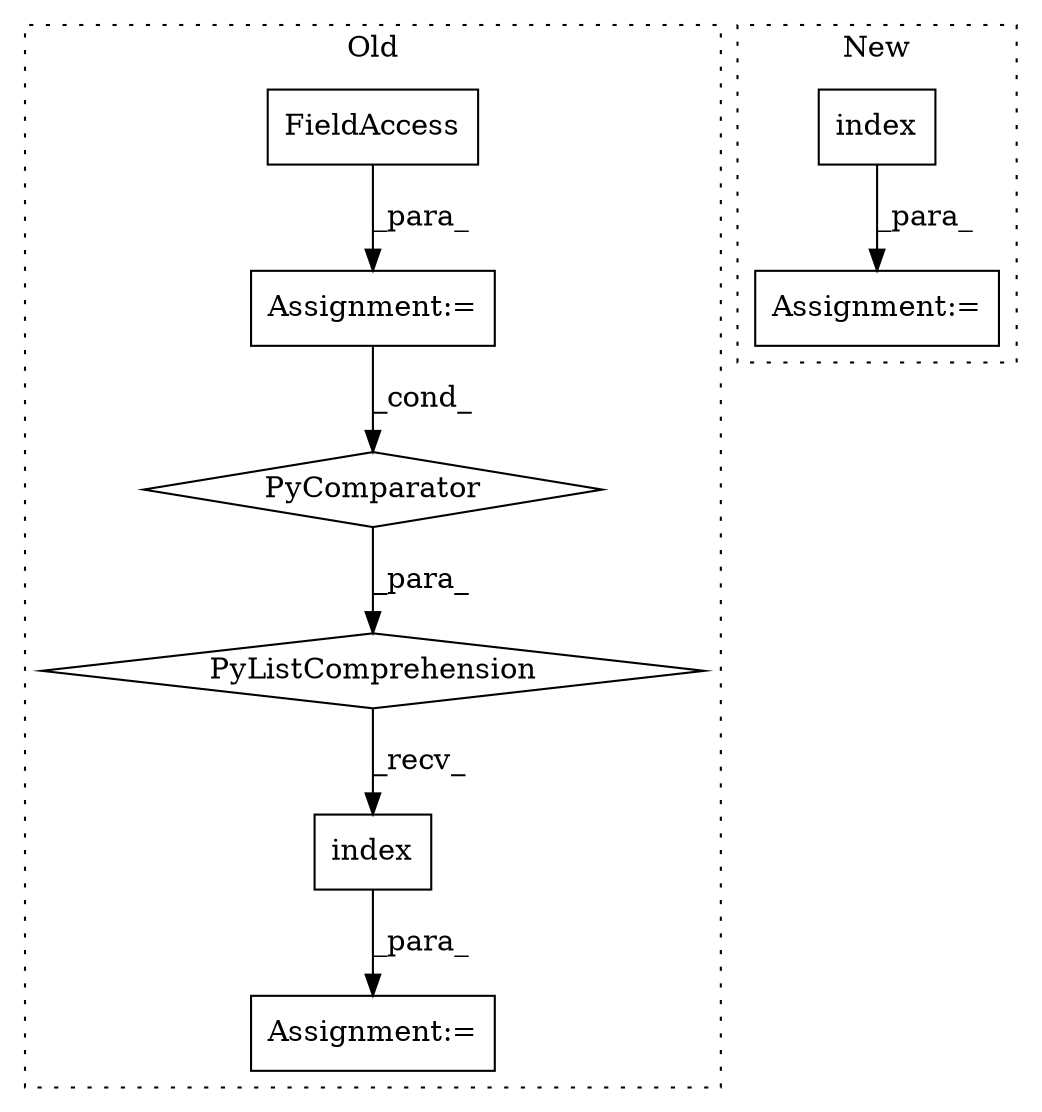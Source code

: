 digraph G {
subgraph cluster0 {
1 [label="PyListComprehension" a="109" s="1107" l="107" shape="diamond"];
3 [label="Assignment:=" a="7" s="1178" l="28" shape="box"];
5 [label="PyComparator" a="113" s="1178" l="28" shape="diamond"];
6 [label="Assignment:=" a="7" s="1093" l="14" shape="box"];
7 [label="FieldAccess" a="22" s="1186" l="11" shape="box"];
8 [label="index" a="32" s="1209,1218" l="6,1" shape="box"];
label = "Old";
style="dotted";
}
subgraph cluster1 {
2 [label="index" a="32" s="942,951" l="6,1" shape="box"];
4 [label="Assignment:=" a="7" s="917" l="1" shape="box"];
label = "New";
style="dotted";
}
1 -> 8 [label="_recv_"];
2 -> 4 [label="_para_"];
3 -> 5 [label="_cond_"];
5 -> 1 [label="_para_"];
7 -> 3 [label="_para_"];
8 -> 6 [label="_para_"];
}